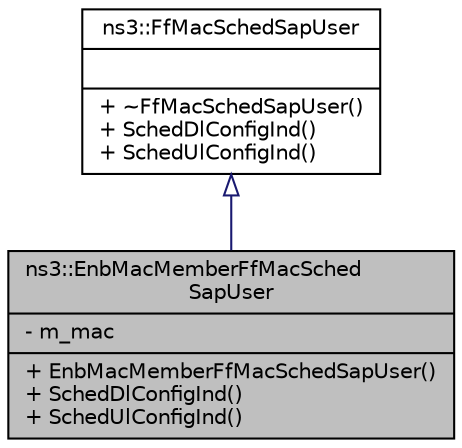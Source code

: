 digraph "ns3::EnbMacMemberFfMacSchedSapUser"
{
  edge [fontname="Helvetica",fontsize="10",labelfontname="Helvetica",labelfontsize="10"];
  node [fontname="Helvetica",fontsize="10",shape=record];
  Node1 [label="{ns3::EnbMacMemberFfMacSched\lSapUser\n|- m_mac\l|+ EnbMacMemberFfMacSchedSapUser()\l+ SchedDlConfigInd()\l+ SchedUlConfigInd()\l}",height=0.2,width=0.4,color="black", fillcolor="grey75", style="filled", fontcolor="black"];
  Node2 -> Node1 [dir="back",color="midnightblue",fontsize="10",style="solid",arrowtail="onormal"];
  Node2 [label="{ns3::FfMacSchedSapUser\n||+ ~FfMacSchedSapUser()\l+ SchedDlConfigInd()\l+ SchedUlConfigInd()\l}",height=0.2,width=0.4,color="black", fillcolor="white", style="filled",URL="$df/d68/classns3_1_1FfMacSchedSapUser.html"];
}

